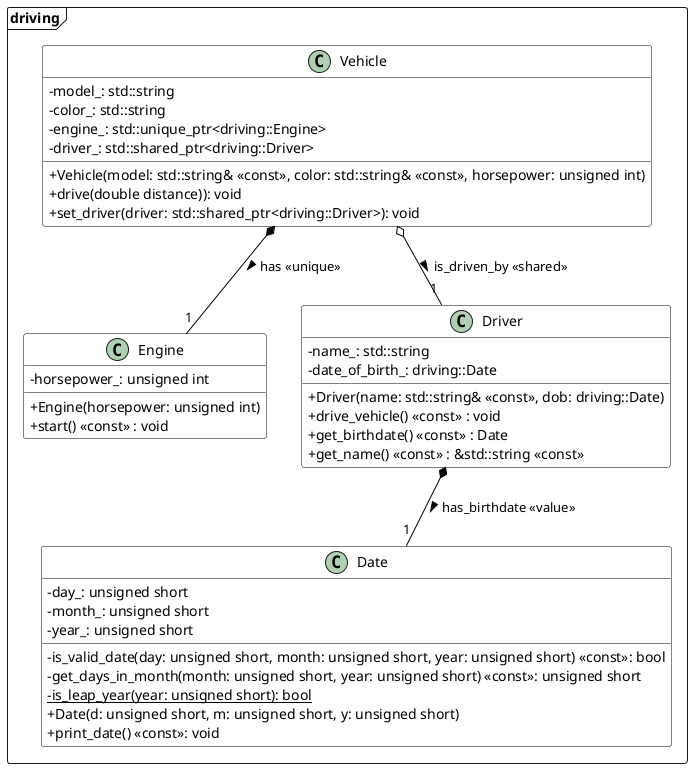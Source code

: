 @startuml "Driving Scenario"

skinparam classAttributeIconSize 0
skinparam class {
    BackgroundColor White
    ArrowColor Black
    BorderColor Black
}

Package driving <<Frame>>{
class Vehicle {
    -model_: std::string
    -color_: std::string
    -engine_: std::unique_ptr<driving::Engine>
    -driver_: std::shared_ptr<driving::Driver>
    +Vehicle(model: std::string& <<const>>, color: std::string& <<const>>, horsepower: unsigned int)
    +drive(double distance)): void
    +set_driver(driver: std::shared_ptr<driving::Driver>): void
}

class Engine {
    -horsepower_: unsigned int
    +Engine(horsepower: unsigned int)
    +start() <<const>> : void
}

class Driver {
    -name_: std::string
    -date_of_birth_: driving::Date
    +Driver(name: std::string& <<const>>, dob: driving::Date)
    +drive_vehicle() <<const>> : void
    +get_birthdate() <<const>> : Date 
    +get_name() <<const>> : &std::string <<const>> 
}

class Date {
    - day_: unsigned short
    - month_: unsigned short
    - year_: unsigned short
    - is_valid_date(day: unsigned short, month: unsigned short, year: unsigned short) <<const>>: bool 
    - get_days_in_month(month: unsigned short, year: unsigned short) <<const>>: unsigned short
    - {static} is_leap_year(year: unsigned short): bool
    + Date(d: unsigned short, m: unsigned short, y: unsigned short)
    + print_date() <<const>>: void
}

Vehicle *-- "1" Engine : has <<unique>> >
Vehicle o-- "1" Driver : is_driven_by <<shared>> >
Driver *-- "1" Date : has_birthdate <<value>> >
}
@enduml
